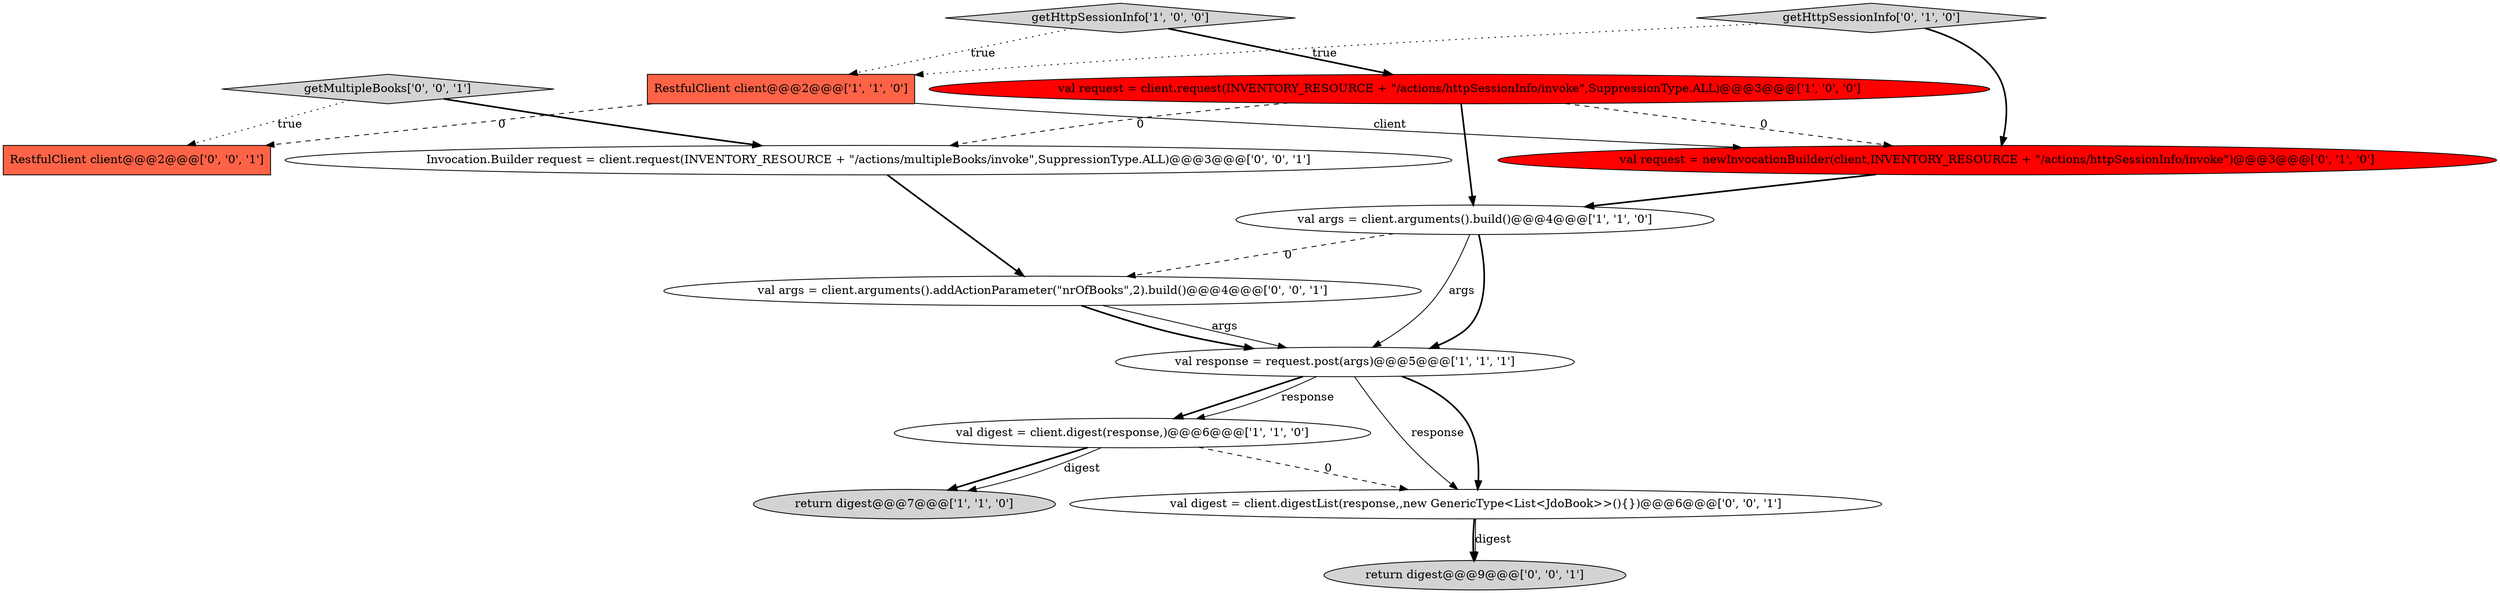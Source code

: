 digraph {
3 [style = filled, label = "RestfulClient client@@@2@@@['1', '1', '0']", fillcolor = tomato, shape = box image = "AAA0AAABBB1BBB"];
4 [style = filled, label = "return digest@@@7@@@['1', '1', '0']", fillcolor = lightgray, shape = ellipse image = "AAA0AAABBB1BBB"];
0 [style = filled, label = "getHttpSessionInfo['1', '0', '0']", fillcolor = lightgray, shape = diamond image = "AAA0AAABBB1BBB"];
9 [style = filled, label = "RestfulClient client@@@2@@@['0', '0', '1']", fillcolor = tomato, shape = box image = "AAA0AAABBB3BBB"];
2 [style = filled, label = "val digest = client.digest(response,)@@@6@@@['1', '1', '0']", fillcolor = white, shape = ellipse image = "AAA0AAABBB1BBB"];
11 [style = filled, label = "Invocation.Builder request = client.request(INVENTORY_RESOURCE + \"/actions/multipleBooks/invoke\",SuppressionType.ALL)@@@3@@@['0', '0', '1']", fillcolor = white, shape = ellipse image = "AAA0AAABBB3BBB"];
14 [style = filled, label = "getMultipleBooks['0', '0', '1']", fillcolor = lightgray, shape = diamond image = "AAA0AAABBB3BBB"];
10 [style = filled, label = "val args = client.arguments().addActionParameter(\"nrOfBooks\",2).build()@@@4@@@['0', '0', '1']", fillcolor = white, shape = ellipse image = "AAA0AAABBB3BBB"];
6 [style = filled, label = "val request = client.request(INVENTORY_RESOURCE + \"/actions/httpSessionInfo/invoke\",SuppressionType.ALL)@@@3@@@['1', '0', '0']", fillcolor = red, shape = ellipse image = "AAA1AAABBB1BBB"];
8 [style = filled, label = "val request = newInvocationBuilder(client,INVENTORY_RESOURCE + \"/actions/httpSessionInfo/invoke\")@@@3@@@['0', '1', '0']", fillcolor = red, shape = ellipse image = "AAA1AAABBB2BBB"];
13 [style = filled, label = "return digest@@@9@@@['0', '0', '1']", fillcolor = lightgray, shape = ellipse image = "AAA0AAABBB3BBB"];
1 [style = filled, label = "val response = request.post(args)@@@5@@@['1', '1', '1']", fillcolor = white, shape = ellipse image = "AAA0AAABBB1BBB"];
7 [style = filled, label = "getHttpSessionInfo['0', '1', '0']", fillcolor = lightgray, shape = diamond image = "AAA0AAABBB2BBB"];
12 [style = filled, label = "val digest = client.digestList(response,,new GenericType<List<JdoBook>>(){})@@@6@@@['0', '0', '1']", fillcolor = white, shape = ellipse image = "AAA0AAABBB3BBB"];
5 [style = filled, label = "val args = client.arguments().build()@@@4@@@['1', '1', '0']", fillcolor = white, shape = ellipse image = "AAA0AAABBB1BBB"];
6->8 [style = dashed, label="0"];
0->6 [style = bold, label=""];
6->11 [style = dashed, label="0"];
3->8 [style = solid, label="client"];
7->8 [style = bold, label=""];
2->4 [style = bold, label=""];
12->13 [style = bold, label=""];
5->1 [style = bold, label=""];
6->5 [style = bold, label=""];
1->12 [style = solid, label="response"];
2->12 [style = dashed, label="0"];
10->1 [style = solid, label="args"];
2->4 [style = solid, label="digest"];
8->5 [style = bold, label=""];
12->13 [style = solid, label="digest"];
3->9 [style = dashed, label="0"];
5->10 [style = dashed, label="0"];
7->3 [style = dotted, label="true"];
11->10 [style = bold, label=""];
1->12 [style = bold, label=""];
1->2 [style = bold, label=""];
0->3 [style = dotted, label="true"];
14->9 [style = dotted, label="true"];
10->1 [style = bold, label=""];
1->2 [style = solid, label="response"];
14->11 [style = bold, label=""];
5->1 [style = solid, label="args"];
}

